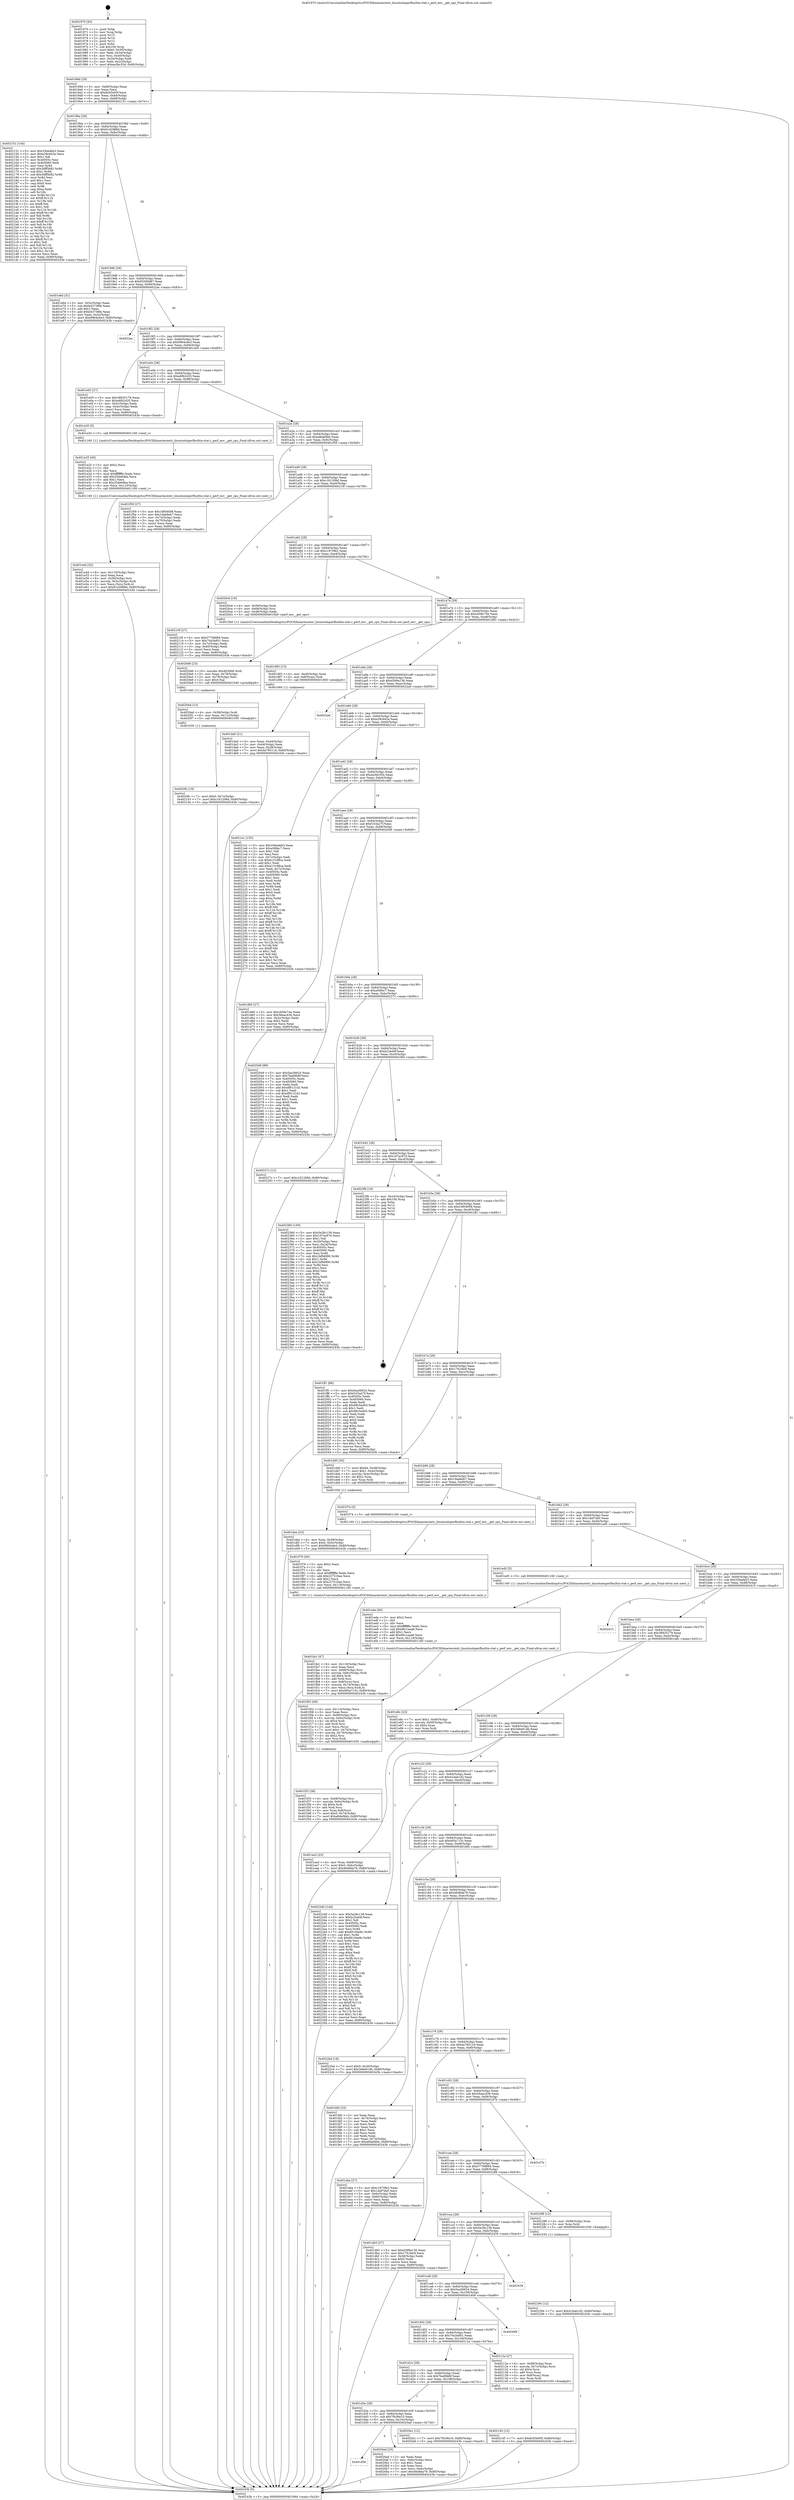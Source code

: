 digraph "0x401970" {
  label = "0x401970 (/mnt/c/Users/mathe/Desktop/tcc/POCII/binaries/extr_linuxtoolsperfbuiltin-stat.c_perf_env__get_cpu_Final-ollvm.out::main(0))"
  labelloc = "t"
  node[shape=record]

  Entry [label="",width=0.3,height=0.3,shape=circle,fillcolor=black,style=filled]
  "0x40199d" [label="{
     0x40199d [29]\l
     | [instrs]\l
     &nbsp;&nbsp;0x40199d \<+3\>: mov -0x80(%rbp),%eax\l
     &nbsp;&nbsp;0x4019a0 \<+2\>: mov %eax,%ecx\l
     &nbsp;&nbsp;0x4019a2 \<+6\>: sub $0x8c93e05f,%ecx\l
     &nbsp;&nbsp;0x4019a8 \<+6\>: mov %eax,-0x84(%rbp)\l
     &nbsp;&nbsp;0x4019ae \<+6\>: mov %ecx,-0x88(%rbp)\l
     &nbsp;&nbsp;0x4019b4 \<+6\>: je 0000000000402151 \<main+0x7e1\>\l
  }"]
  "0x402151" [label="{
     0x402151 [144]\l
     | [instrs]\l
     &nbsp;&nbsp;0x402151 \<+5\>: mov $0x33bedeb3,%eax\l
     &nbsp;&nbsp;0x402156 \<+5\>: mov $0xe29c943a,%ecx\l
     &nbsp;&nbsp;0x40215b \<+2\>: mov $0x1,%dl\l
     &nbsp;&nbsp;0x40215d \<+7\>: mov 0x40505c,%esi\l
     &nbsp;&nbsp;0x402164 \<+7\>: mov 0x405060,%edi\l
     &nbsp;&nbsp;0x40216b \<+3\>: mov %esi,%r8d\l
     &nbsp;&nbsp;0x40216e \<+7\>: add $0x3dff5b82,%r8d\l
     &nbsp;&nbsp;0x402175 \<+4\>: sub $0x1,%r8d\l
     &nbsp;&nbsp;0x402179 \<+7\>: sub $0x3dff5b82,%r8d\l
     &nbsp;&nbsp;0x402180 \<+4\>: imul %r8d,%esi\l
     &nbsp;&nbsp;0x402184 \<+3\>: and $0x1,%esi\l
     &nbsp;&nbsp;0x402187 \<+3\>: cmp $0x0,%esi\l
     &nbsp;&nbsp;0x40218a \<+4\>: sete %r9b\l
     &nbsp;&nbsp;0x40218e \<+3\>: cmp $0xa,%edi\l
     &nbsp;&nbsp;0x402191 \<+4\>: setl %r10b\l
     &nbsp;&nbsp;0x402195 \<+3\>: mov %r9b,%r11b\l
     &nbsp;&nbsp;0x402198 \<+4\>: xor $0xff,%r11b\l
     &nbsp;&nbsp;0x40219c \<+3\>: mov %r10b,%bl\l
     &nbsp;&nbsp;0x40219f \<+3\>: xor $0xff,%bl\l
     &nbsp;&nbsp;0x4021a2 \<+3\>: xor $0x1,%dl\l
     &nbsp;&nbsp;0x4021a5 \<+3\>: mov %r11b,%r14b\l
     &nbsp;&nbsp;0x4021a8 \<+4\>: and $0xff,%r14b\l
     &nbsp;&nbsp;0x4021ac \<+3\>: and %dl,%r9b\l
     &nbsp;&nbsp;0x4021af \<+3\>: mov %bl,%r15b\l
     &nbsp;&nbsp;0x4021b2 \<+4\>: and $0xff,%r15b\l
     &nbsp;&nbsp;0x4021b6 \<+3\>: and %dl,%r10b\l
     &nbsp;&nbsp;0x4021b9 \<+3\>: or %r9b,%r14b\l
     &nbsp;&nbsp;0x4021bc \<+3\>: or %r10b,%r15b\l
     &nbsp;&nbsp;0x4021bf \<+3\>: xor %r15b,%r14b\l
     &nbsp;&nbsp;0x4021c2 \<+3\>: or %bl,%r11b\l
     &nbsp;&nbsp;0x4021c5 \<+4\>: xor $0xff,%r11b\l
     &nbsp;&nbsp;0x4021c9 \<+3\>: or $0x1,%dl\l
     &nbsp;&nbsp;0x4021cc \<+3\>: and %dl,%r11b\l
     &nbsp;&nbsp;0x4021cf \<+3\>: or %r11b,%r14b\l
     &nbsp;&nbsp;0x4021d2 \<+4\>: test $0x1,%r14b\l
     &nbsp;&nbsp;0x4021d6 \<+3\>: cmovne %ecx,%eax\l
     &nbsp;&nbsp;0x4021d9 \<+3\>: mov %eax,-0x80(%rbp)\l
     &nbsp;&nbsp;0x4021dc \<+5\>: jmp 000000000040243b \<main+0xacb\>\l
  }"]
  "0x4019ba" [label="{
     0x4019ba [28]\l
     | [instrs]\l
     &nbsp;&nbsp;0x4019ba \<+5\>: jmp 00000000004019bf \<main+0x4f\>\l
     &nbsp;&nbsp;0x4019bf \<+6\>: mov -0x84(%rbp),%eax\l
     &nbsp;&nbsp;0x4019c5 \<+5\>: sub $0x91d2988d,%eax\l
     &nbsp;&nbsp;0x4019ca \<+6\>: mov %eax,-0x8c(%rbp)\l
     &nbsp;&nbsp;0x4019d0 \<+6\>: je 0000000000401e6d \<main+0x4fd\>\l
  }"]
  Exit [label="",width=0.3,height=0.3,shape=circle,fillcolor=black,style=filled,peripheries=2]
  "0x401e6d" [label="{
     0x401e6d [31]\l
     | [instrs]\l
     &nbsp;&nbsp;0x401e6d \<+3\>: mov -0x5c(%rbp),%eax\l
     &nbsp;&nbsp;0x401e70 \<+5\>: sub $0xb43738fe,%eax\l
     &nbsp;&nbsp;0x401e75 \<+3\>: add $0x1,%eax\l
     &nbsp;&nbsp;0x401e78 \<+5\>: add $0xb43738fe,%eax\l
     &nbsp;&nbsp;0x401e7d \<+3\>: mov %eax,-0x5c(%rbp)\l
     &nbsp;&nbsp;0x401e80 \<+7\>: movl $0x9964c6e3,-0x80(%rbp)\l
     &nbsp;&nbsp;0x401e87 \<+5\>: jmp 000000000040243b \<main+0xacb\>\l
  }"]
  "0x4019d6" [label="{
     0x4019d6 [28]\l
     | [instrs]\l
     &nbsp;&nbsp;0x4019d6 \<+5\>: jmp 00000000004019db \<main+0x6b\>\l
     &nbsp;&nbsp;0x4019db \<+6\>: mov -0x84(%rbp),%eax\l
     &nbsp;&nbsp;0x4019e1 \<+5\>: sub $0x93290d87,%eax\l
     &nbsp;&nbsp;0x4019e6 \<+6\>: mov %eax,-0x90(%rbp)\l
     &nbsp;&nbsp;0x4019ec \<+6\>: je 00000000004022ac \<main+0x93c\>\l
  }"]
  "0x402294" [label="{
     0x402294 [12]\l
     | [instrs]\l
     &nbsp;&nbsp;0x402294 \<+7\>: movl $0x41bab1d2,-0x80(%rbp)\l
     &nbsp;&nbsp;0x40229b \<+5\>: jmp 000000000040243b \<main+0xacb\>\l
  }"]
  "0x4022ac" [label="{
     0x4022ac\l
  }", style=dashed]
  "0x4019f2" [label="{
     0x4019f2 [28]\l
     | [instrs]\l
     &nbsp;&nbsp;0x4019f2 \<+5\>: jmp 00000000004019f7 \<main+0x87\>\l
     &nbsp;&nbsp;0x4019f7 \<+6\>: mov -0x84(%rbp),%eax\l
     &nbsp;&nbsp;0x4019fd \<+5\>: sub $0x9964c6e3,%eax\l
     &nbsp;&nbsp;0x401a02 \<+6\>: mov %eax,-0x94(%rbp)\l
     &nbsp;&nbsp;0x401a08 \<+6\>: je 0000000000401e05 \<main+0x495\>\l
  }"]
  "0x402145" [label="{
     0x402145 [12]\l
     | [instrs]\l
     &nbsp;&nbsp;0x402145 \<+7\>: movl $0x8c93e05f,-0x80(%rbp)\l
     &nbsp;&nbsp;0x40214c \<+5\>: jmp 000000000040243b \<main+0xacb\>\l
  }"]
  "0x401e05" [label="{
     0x401e05 [27]\l
     | [instrs]\l
     &nbsp;&nbsp;0x401e05 \<+5\>: mov $0x38925179,%eax\l
     &nbsp;&nbsp;0x401e0a \<+5\>: mov $0xa6fb2435,%ecx\l
     &nbsp;&nbsp;0x401e0f \<+3\>: mov -0x5c(%rbp),%edx\l
     &nbsp;&nbsp;0x401e12 \<+3\>: cmp -0x4c(%rbp),%edx\l
     &nbsp;&nbsp;0x401e15 \<+3\>: cmovl %ecx,%eax\l
     &nbsp;&nbsp;0x401e18 \<+3\>: mov %eax,-0x80(%rbp)\l
     &nbsp;&nbsp;0x401e1b \<+5\>: jmp 000000000040243b \<main+0xacb\>\l
  }"]
  "0x401a0e" [label="{
     0x401a0e [28]\l
     | [instrs]\l
     &nbsp;&nbsp;0x401a0e \<+5\>: jmp 0000000000401a13 \<main+0xa3\>\l
     &nbsp;&nbsp;0x401a13 \<+6\>: mov -0x84(%rbp),%eax\l
     &nbsp;&nbsp;0x401a19 \<+5\>: sub $0xa6fb2435,%eax\l
     &nbsp;&nbsp;0x401a1e \<+6\>: mov %eax,-0x98(%rbp)\l
     &nbsp;&nbsp;0x401a24 \<+6\>: je 0000000000401e20 \<main+0x4b0\>\l
  }"]
  "0x4020fc" [label="{
     0x4020fc [19]\l
     | [instrs]\l
     &nbsp;&nbsp;0x4020fc \<+7\>: movl $0x0,-0x7c(%rbp)\l
     &nbsp;&nbsp;0x402103 \<+7\>: movl $0xc161208d,-0x80(%rbp)\l
     &nbsp;&nbsp;0x40210a \<+5\>: jmp 000000000040243b \<main+0xacb\>\l
  }"]
  "0x401e20" [label="{
     0x401e20 [5]\l
     | [instrs]\l
     &nbsp;&nbsp;0x401e20 \<+5\>: call 0000000000401160 \<next_i\>\l
     | [calls]\l
     &nbsp;&nbsp;0x401160 \{1\} (/mnt/c/Users/mathe/Desktop/tcc/POCII/binaries/extr_linuxtoolsperfbuiltin-stat.c_perf_env__get_cpu_Final-ollvm.out::next_i)\l
  }"]
  "0x401a2a" [label="{
     0x401a2a [28]\l
     | [instrs]\l
     &nbsp;&nbsp;0x401a2a \<+5\>: jmp 0000000000401a2f \<main+0xbf\>\l
     &nbsp;&nbsp;0x401a2f \<+6\>: mov -0x84(%rbp),%eax\l
     &nbsp;&nbsp;0x401a35 \<+5\>: sub $0xa9daf4bb,%eax\l
     &nbsp;&nbsp;0x401a3a \<+6\>: mov %eax,-0x9c(%rbp)\l
     &nbsp;&nbsp;0x401a40 \<+6\>: je 0000000000401f59 \<main+0x5e9\>\l
  }"]
  "0x4020ed" [label="{
     0x4020ed [15]\l
     | [instrs]\l
     &nbsp;&nbsp;0x4020ed \<+4\>: mov -0x58(%rbp),%rdi\l
     &nbsp;&nbsp;0x4020f1 \<+6\>: mov %eax,-0x11c(%rbp)\l
     &nbsp;&nbsp;0x4020f7 \<+5\>: call 0000000000401030 \<free@plt\>\l
     | [calls]\l
     &nbsp;&nbsp;0x401030 \{1\} (unknown)\l
  }"]
  "0x401f59" [label="{
     0x401f59 [27]\l
     | [instrs]\l
     &nbsp;&nbsp;0x401f59 \<+5\>: mov $0x16f04008,%eax\l
     &nbsp;&nbsp;0x401f5e \<+5\>: mov $0x19ab6eb7,%ecx\l
     &nbsp;&nbsp;0x401f63 \<+3\>: mov -0x74(%rbp),%edx\l
     &nbsp;&nbsp;0x401f66 \<+3\>: cmp -0x70(%rbp),%edx\l
     &nbsp;&nbsp;0x401f69 \<+3\>: cmovl %ecx,%eax\l
     &nbsp;&nbsp;0x401f6c \<+3\>: mov %eax,-0x80(%rbp)\l
     &nbsp;&nbsp;0x401f6f \<+5\>: jmp 000000000040243b \<main+0xacb\>\l
  }"]
  "0x401a46" [label="{
     0x401a46 [28]\l
     | [instrs]\l
     &nbsp;&nbsp;0x401a46 \<+5\>: jmp 0000000000401a4b \<main+0xdb\>\l
     &nbsp;&nbsp;0x401a4b \<+6\>: mov -0x84(%rbp),%eax\l
     &nbsp;&nbsp;0x401a51 \<+5\>: sub $0xc161208d,%eax\l
     &nbsp;&nbsp;0x401a56 \<+6\>: mov %eax,-0xa0(%rbp)\l
     &nbsp;&nbsp;0x401a5c \<+6\>: je 000000000040210f \<main+0x79f\>\l
  }"]
  "0x4020d6" [label="{
     0x4020d6 [23]\l
     | [instrs]\l
     &nbsp;&nbsp;0x4020d6 \<+10\>: movabs $0x4030b6,%rdi\l
     &nbsp;&nbsp;0x4020e0 \<+3\>: mov %eax,-0x78(%rbp)\l
     &nbsp;&nbsp;0x4020e3 \<+3\>: mov -0x78(%rbp),%esi\l
     &nbsp;&nbsp;0x4020e6 \<+2\>: mov $0x0,%al\l
     &nbsp;&nbsp;0x4020e8 \<+5\>: call 0000000000401040 \<printf@plt\>\l
     | [calls]\l
     &nbsp;&nbsp;0x401040 \{1\} (unknown)\l
  }"]
  "0x40210f" [label="{
     0x40210f [27]\l
     | [instrs]\l
     &nbsp;&nbsp;0x40210f \<+5\>: mov $0x57708894,%eax\l
     &nbsp;&nbsp;0x402114 \<+5\>: mov $0x70a3a951,%ecx\l
     &nbsp;&nbsp;0x402119 \<+3\>: mov -0x7c(%rbp),%edx\l
     &nbsp;&nbsp;0x40211c \<+3\>: cmp -0x60(%rbp),%edx\l
     &nbsp;&nbsp;0x40211f \<+3\>: cmovl %ecx,%eax\l
     &nbsp;&nbsp;0x402122 \<+3\>: mov %eax,-0x80(%rbp)\l
     &nbsp;&nbsp;0x402125 \<+5\>: jmp 000000000040243b \<main+0xacb\>\l
  }"]
  "0x401a62" [label="{
     0x401a62 [28]\l
     | [instrs]\l
     &nbsp;&nbsp;0x401a62 \<+5\>: jmp 0000000000401a67 \<main+0xf7\>\l
     &nbsp;&nbsp;0x401a67 \<+6\>: mov -0x84(%rbp),%eax\l
     &nbsp;&nbsp;0x401a6d \<+5\>: sub $0xc1870fe2,%eax\l
     &nbsp;&nbsp;0x401a72 \<+6\>: mov %eax,-0xa4(%rbp)\l
     &nbsp;&nbsp;0x401a78 \<+6\>: je 00000000004020c6 \<main+0x756\>\l
  }"]
  "0x401d56" [label="{
     0x401d56\l
  }", style=dashed]
  "0x4020c6" [label="{
     0x4020c6 [16]\l
     | [instrs]\l
     &nbsp;&nbsp;0x4020c6 \<+4\>: mov -0x58(%rbp),%rdi\l
     &nbsp;&nbsp;0x4020ca \<+4\>: mov -0x68(%rbp),%rsi\l
     &nbsp;&nbsp;0x4020ce \<+3\>: mov -0x48(%rbp),%edx\l
     &nbsp;&nbsp;0x4020d1 \<+5\>: call 00000000004015b0 \<perf_env__get_cpu\>\l
     | [calls]\l
     &nbsp;&nbsp;0x4015b0 \{1\} (/mnt/c/Users/mathe/Desktop/tcc/POCII/binaries/extr_linuxtoolsperfbuiltin-stat.c_perf_env__get_cpu_Final-ollvm.out::perf_env__get_cpu)\l
  }"]
  "0x401a7e" [label="{
     0x401a7e [28]\l
     | [instrs]\l
     &nbsp;&nbsp;0x401a7e \<+5\>: jmp 0000000000401a83 \<main+0x113\>\l
     &nbsp;&nbsp;0x401a83 \<+6\>: mov -0x84(%rbp),%eax\l
     &nbsp;&nbsp;0x401a89 \<+5\>: sub $0xcb58c74e,%eax\l
     &nbsp;&nbsp;0x401a8e \<+6\>: mov %eax,-0xa8(%rbp)\l
     &nbsp;&nbsp;0x401a94 \<+6\>: je 0000000000401d93 \<main+0x423\>\l
  }"]
  "0x4020ad" [label="{
     0x4020ad [25]\l
     | [instrs]\l
     &nbsp;&nbsp;0x4020ad \<+2\>: xor %eax,%eax\l
     &nbsp;&nbsp;0x4020af \<+3\>: mov -0x6c(%rbp),%ecx\l
     &nbsp;&nbsp;0x4020b2 \<+3\>: sub $0x1,%eax\l
     &nbsp;&nbsp;0x4020b5 \<+2\>: sub %eax,%ecx\l
     &nbsp;&nbsp;0x4020b7 \<+3\>: mov %ecx,-0x6c(%rbp)\l
     &nbsp;&nbsp;0x4020ba \<+7\>: movl $0x46d8da79,-0x80(%rbp)\l
     &nbsp;&nbsp;0x4020c1 \<+5\>: jmp 000000000040243b \<main+0xacb\>\l
  }"]
  "0x401d93" [label="{
     0x401d93 [13]\l
     | [instrs]\l
     &nbsp;&nbsp;0x401d93 \<+4\>: mov -0x40(%rbp),%rax\l
     &nbsp;&nbsp;0x401d97 \<+4\>: mov 0x8(%rax),%rdi\l
     &nbsp;&nbsp;0x401d9b \<+5\>: call 0000000000401060 \<atoi@plt\>\l
     | [calls]\l
     &nbsp;&nbsp;0x401060 \{1\} (unknown)\l
  }"]
  "0x401a9a" [label="{
     0x401a9a [28]\l
     | [instrs]\l
     &nbsp;&nbsp;0x401a9a \<+5\>: jmp 0000000000401a9f \<main+0x12f\>\l
     &nbsp;&nbsp;0x401a9f \<+6\>: mov -0x84(%rbp),%eax\l
     &nbsp;&nbsp;0x401aa5 \<+5\>: sub $0xd399a136,%eax\l
     &nbsp;&nbsp;0x401aaa \<+6\>: mov %eax,-0xac(%rbp)\l
     &nbsp;&nbsp;0x401ab0 \<+6\>: je 00000000004022a0 \<main+0x930\>\l
  }"]
  "0x401d3a" [label="{
     0x401d3a [28]\l
     | [instrs]\l
     &nbsp;&nbsp;0x401d3a \<+5\>: jmp 0000000000401d3f \<main+0x3cf\>\l
     &nbsp;&nbsp;0x401d3f \<+6\>: mov -0x84(%rbp),%eax\l
     &nbsp;&nbsp;0x401d45 \<+5\>: sub $0x7f436e10,%eax\l
     &nbsp;&nbsp;0x401d4a \<+6\>: mov %eax,-0x10c(%rbp)\l
     &nbsp;&nbsp;0x401d50 \<+6\>: je 00000000004020ad \<main+0x73d\>\l
  }"]
  "0x4022a0" [label="{
     0x4022a0\l
  }", style=dashed]
  "0x401ab6" [label="{
     0x401ab6 [28]\l
     | [instrs]\l
     &nbsp;&nbsp;0x401ab6 \<+5\>: jmp 0000000000401abb \<main+0x14b\>\l
     &nbsp;&nbsp;0x401abb \<+6\>: mov -0x84(%rbp),%eax\l
     &nbsp;&nbsp;0x401ac1 \<+5\>: sub $0xe29c943a,%eax\l
     &nbsp;&nbsp;0x401ac6 \<+6\>: mov %eax,-0xb0(%rbp)\l
     &nbsp;&nbsp;0x401acc \<+6\>: je 00000000004021e1 \<main+0x871\>\l
  }"]
  "0x4020a1" [label="{
     0x4020a1 [12]\l
     | [instrs]\l
     &nbsp;&nbsp;0x4020a1 \<+7\>: movl $0x7f436e10,-0x80(%rbp)\l
     &nbsp;&nbsp;0x4020a8 \<+5\>: jmp 000000000040243b \<main+0xacb\>\l
  }"]
  "0x4021e1" [label="{
     0x4021e1 [155]\l
     | [instrs]\l
     &nbsp;&nbsp;0x4021e1 \<+5\>: mov $0x33bedeb3,%eax\l
     &nbsp;&nbsp;0x4021e6 \<+5\>: mov $0xa56fec7,%ecx\l
     &nbsp;&nbsp;0x4021eb \<+2\>: mov $0x1,%dl\l
     &nbsp;&nbsp;0x4021ed \<+2\>: xor %esi,%esi\l
     &nbsp;&nbsp;0x4021ef \<+3\>: mov -0x7c(%rbp),%edi\l
     &nbsp;&nbsp;0x4021f2 \<+6\>: sub $0xb13188ca,%edi\l
     &nbsp;&nbsp;0x4021f8 \<+3\>: add $0x1,%edi\l
     &nbsp;&nbsp;0x4021fb \<+6\>: add $0xb13188ca,%edi\l
     &nbsp;&nbsp;0x402201 \<+3\>: mov %edi,-0x7c(%rbp)\l
     &nbsp;&nbsp;0x402204 \<+7\>: mov 0x40505c,%edi\l
     &nbsp;&nbsp;0x40220b \<+8\>: mov 0x405060,%r8d\l
     &nbsp;&nbsp;0x402213 \<+3\>: sub $0x1,%esi\l
     &nbsp;&nbsp;0x402216 \<+3\>: mov %edi,%r9d\l
     &nbsp;&nbsp;0x402219 \<+3\>: add %esi,%r9d\l
     &nbsp;&nbsp;0x40221c \<+4\>: imul %r9d,%edi\l
     &nbsp;&nbsp;0x402220 \<+3\>: and $0x1,%edi\l
     &nbsp;&nbsp;0x402223 \<+3\>: cmp $0x0,%edi\l
     &nbsp;&nbsp;0x402226 \<+4\>: sete %r10b\l
     &nbsp;&nbsp;0x40222a \<+4\>: cmp $0xa,%r8d\l
     &nbsp;&nbsp;0x40222e \<+4\>: setl %r11b\l
     &nbsp;&nbsp;0x402232 \<+3\>: mov %r10b,%bl\l
     &nbsp;&nbsp;0x402235 \<+3\>: xor $0xff,%bl\l
     &nbsp;&nbsp;0x402238 \<+3\>: mov %r11b,%r14b\l
     &nbsp;&nbsp;0x40223b \<+4\>: xor $0xff,%r14b\l
     &nbsp;&nbsp;0x40223f \<+3\>: xor $0x1,%dl\l
     &nbsp;&nbsp;0x402242 \<+3\>: mov %bl,%r15b\l
     &nbsp;&nbsp;0x402245 \<+4\>: and $0xff,%r15b\l
     &nbsp;&nbsp;0x402249 \<+3\>: and %dl,%r10b\l
     &nbsp;&nbsp;0x40224c \<+3\>: mov %r14b,%r12b\l
     &nbsp;&nbsp;0x40224f \<+4\>: and $0xff,%r12b\l
     &nbsp;&nbsp;0x402253 \<+3\>: and %dl,%r11b\l
     &nbsp;&nbsp;0x402256 \<+3\>: or %r10b,%r15b\l
     &nbsp;&nbsp;0x402259 \<+3\>: or %r11b,%r12b\l
     &nbsp;&nbsp;0x40225c \<+3\>: xor %r12b,%r15b\l
     &nbsp;&nbsp;0x40225f \<+3\>: or %r14b,%bl\l
     &nbsp;&nbsp;0x402262 \<+3\>: xor $0xff,%bl\l
     &nbsp;&nbsp;0x402265 \<+3\>: or $0x1,%dl\l
     &nbsp;&nbsp;0x402268 \<+2\>: and %dl,%bl\l
     &nbsp;&nbsp;0x40226a \<+3\>: or %bl,%r15b\l
     &nbsp;&nbsp;0x40226d \<+4\>: test $0x1,%r15b\l
     &nbsp;&nbsp;0x402271 \<+3\>: cmovne %ecx,%eax\l
     &nbsp;&nbsp;0x402274 \<+3\>: mov %eax,-0x80(%rbp)\l
     &nbsp;&nbsp;0x402277 \<+5\>: jmp 000000000040243b \<main+0xacb\>\l
  }"]
  "0x401ad2" [label="{
     0x401ad2 [28]\l
     | [instrs]\l
     &nbsp;&nbsp;0x401ad2 \<+5\>: jmp 0000000000401ad7 \<main+0x167\>\l
     &nbsp;&nbsp;0x401ad7 \<+6\>: mov -0x84(%rbp),%eax\l
     &nbsp;&nbsp;0x401add \<+5\>: sub $0xea3bc354,%eax\l
     &nbsp;&nbsp;0x401ae2 \<+6\>: mov %eax,-0xb4(%rbp)\l
     &nbsp;&nbsp;0x401ae8 \<+6\>: je 0000000000401d60 \<main+0x3f0\>\l
  }"]
  "0x401d1e" [label="{
     0x401d1e [28]\l
     | [instrs]\l
     &nbsp;&nbsp;0x401d1e \<+5\>: jmp 0000000000401d23 \<main+0x3b3\>\l
     &nbsp;&nbsp;0x401d23 \<+6\>: mov -0x84(%rbp),%eax\l
     &nbsp;&nbsp;0x401d29 \<+5\>: sub $0x7ba08b8f,%eax\l
     &nbsp;&nbsp;0x401d2e \<+6\>: mov %eax,-0x108(%rbp)\l
     &nbsp;&nbsp;0x401d34 \<+6\>: je 00000000004020a1 \<main+0x731\>\l
  }"]
  "0x401d60" [label="{
     0x401d60 [27]\l
     | [instrs]\l
     &nbsp;&nbsp;0x401d60 \<+5\>: mov $0xcb58c74e,%eax\l
     &nbsp;&nbsp;0x401d65 \<+5\>: mov $0x56eac436,%ecx\l
     &nbsp;&nbsp;0x401d6a \<+3\>: mov -0x2c(%rbp),%edx\l
     &nbsp;&nbsp;0x401d6d \<+3\>: cmp $0x2,%edx\l
     &nbsp;&nbsp;0x401d70 \<+3\>: cmovne %ecx,%eax\l
     &nbsp;&nbsp;0x401d73 \<+3\>: mov %eax,-0x80(%rbp)\l
     &nbsp;&nbsp;0x401d76 \<+5\>: jmp 000000000040243b \<main+0xacb\>\l
  }"]
  "0x401aee" [label="{
     0x401aee [28]\l
     | [instrs]\l
     &nbsp;&nbsp;0x401aee \<+5\>: jmp 0000000000401af3 \<main+0x183\>\l
     &nbsp;&nbsp;0x401af3 \<+6\>: mov -0x84(%rbp),%eax\l
     &nbsp;&nbsp;0x401af9 \<+5\>: sub $0xf103a27f,%eax\l
     &nbsp;&nbsp;0x401afe \<+6\>: mov %eax,-0xb8(%rbp)\l
     &nbsp;&nbsp;0x401b04 \<+6\>: je 0000000000402049 \<main+0x6d9\>\l
  }"]
  "0x40243b" [label="{
     0x40243b [5]\l
     | [instrs]\l
     &nbsp;&nbsp;0x40243b \<+5\>: jmp 000000000040199d \<main+0x2d\>\l
  }"]
  "0x401970" [label="{
     0x401970 [45]\l
     | [instrs]\l
     &nbsp;&nbsp;0x401970 \<+1\>: push %rbp\l
     &nbsp;&nbsp;0x401971 \<+3\>: mov %rsp,%rbp\l
     &nbsp;&nbsp;0x401974 \<+2\>: push %r15\l
     &nbsp;&nbsp;0x401976 \<+2\>: push %r14\l
     &nbsp;&nbsp;0x401978 \<+2\>: push %r12\l
     &nbsp;&nbsp;0x40197a \<+1\>: push %rbx\l
     &nbsp;&nbsp;0x40197b \<+7\>: sub $0x100,%rsp\l
     &nbsp;&nbsp;0x401982 \<+7\>: movl $0x0,-0x30(%rbp)\l
     &nbsp;&nbsp;0x401989 \<+3\>: mov %edi,-0x34(%rbp)\l
     &nbsp;&nbsp;0x40198c \<+4\>: mov %rsi,-0x40(%rbp)\l
     &nbsp;&nbsp;0x401990 \<+3\>: mov -0x34(%rbp),%edi\l
     &nbsp;&nbsp;0x401993 \<+3\>: mov %edi,-0x2c(%rbp)\l
     &nbsp;&nbsp;0x401996 \<+7\>: movl $0xea3bc354,-0x80(%rbp)\l
  }"]
  "0x401da0" [label="{
     0x401da0 [21]\l
     | [instrs]\l
     &nbsp;&nbsp;0x401da0 \<+3\>: mov %eax,-0x44(%rbp)\l
     &nbsp;&nbsp;0x401da3 \<+3\>: mov -0x44(%rbp),%eax\l
     &nbsp;&nbsp;0x401da6 \<+3\>: mov %eax,-0x28(%rbp)\l
     &nbsp;&nbsp;0x401da9 \<+7\>: movl $0x4a785116,-0x80(%rbp)\l
     &nbsp;&nbsp;0x401db0 \<+5\>: jmp 000000000040243b \<main+0xacb\>\l
  }"]
  "0x40212a" [label="{
     0x40212a [27]\l
     | [instrs]\l
     &nbsp;&nbsp;0x40212a \<+4\>: mov -0x68(%rbp),%rax\l
     &nbsp;&nbsp;0x40212e \<+4\>: movslq -0x7c(%rbp),%rcx\l
     &nbsp;&nbsp;0x402132 \<+4\>: shl $0x4,%rcx\l
     &nbsp;&nbsp;0x402136 \<+3\>: add %rcx,%rax\l
     &nbsp;&nbsp;0x402139 \<+4\>: mov 0x8(%rax),%rax\l
     &nbsp;&nbsp;0x40213d \<+3\>: mov %rax,%rdi\l
     &nbsp;&nbsp;0x402140 \<+5\>: call 0000000000401030 \<free@plt\>\l
     | [calls]\l
     &nbsp;&nbsp;0x401030 \{1\} (unknown)\l
  }"]
  "0x402049" [label="{
     0x402049 [88]\l
     | [instrs]\l
     &nbsp;&nbsp;0x402049 \<+5\>: mov $0x5ea36624,%eax\l
     &nbsp;&nbsp;0x40204e \<+5\>: mov $0x7ba08b8f,%ecx\l
     &nbsp;&nbsp;0x402053 \<+7\>: mov 0x40505c,%edx\l
     &nbsp;&nbsp;0x40205a \<+7\>: mov 0x405060,%esi\l
     &nbsp;&nbsp;0x402061 \<+2\>: mov %edx,%edi\l
     &nbsp;&nbsp;0x402063 \<+6\>: add $0xdf9131d3,%edi\l
     &nbsp;&nbsp;0x402069 \<+3\>: sub $0x1,%edi\l
     &nbsp;&nbsp;0x40206c \<+6\>: sub $0xdf9131d3,%edi\l
     &nbsp;&nbsp;0x402072 \<+3\>: imul %edi,%edx\l
     &nbsp;&nbsp;0x402075 \<+3\>: and $0x1,%edx\l
     &nbsp;&nbsp;0x402078 \<+3\>: cmp $0x0,%edx\l
     &nbsp;&nbsp;0x40207b \<+4\>: sete %r8b\l
     &nbsp;&nbsp;0x40207f \<+3\>: cmp $0xa,%esi\l
     &nbsp;&nbsp;0x402082 \<+4\>: setl %r9b\l
     &nbsp;&nbsp;0x402086 \<+3\>: mov %r8b,%r10b\l
     &nbsp;&nbsp;0x402089 \<+3\>: and %r9b,%r10b\l
     &nbsp;&nbsp;0x40208c \<+3\>: xor %r9b,%r8b\l
     &nbsp;&nbsp;0x40208f \<+3\>: or %r8b,%r10b\l
     &nbsp;&nbsp;0x402092 \<+4\>: test $0x1,%r10b\l
     &nbsp;&nbsp;0x402096 \<+3\>: cmovne %ecx,%eax\l
     &nbsp;&nbsp;0x402099 \<+3\>: mov %eax,-0x80(%rbp)\l
     &nbsp;&nbsp;0x40209c \<+5\>: jmp 000000000040243b \<main+0xacb\>\l
  }"]
  "0x401b0a" [label="{
     0x401b0a [28]\l
     | [instrs]\l
     &nbsp;&nbsp;0x401b0a \<+5\>: jmp 0000000000401b0f \<main+0x19f\>\l
     &nbsp;&nbsp;0x401b0f \<+6\>: mov -0x84(%rbp),%eax\l
     &nbsp;&nbsp;0x401b15 \<+5\>: sub $0xa56fec7,%eax\l
     &nbsp;&nbsp;0x401b1a \<+6\>: mov %eax,-0xbc(%rbp)\l
     &nbsp;&nbsp;0x401b20 \<+6\>: je 000000000040227c \<main+0x90c\>\l
  }"]
  "0x401d02" [label="{
     0x401d02 [28]\l
     | [instrs]\l
     &nbsp;&nbsp;0x401d02 \<+5\>: jmp 0000000000401d07 \<main+0x397\>\l
     &nbsp;&nbsp;0x401d07 \<+6\>: mov -0x84(%rbp),%eax\l
     &nbsp;&nbsp;0x401d0d \<+5\>: sub $0x70a3a951,%eax\l
     &nbsp;&nbsp;0x401d12 \<+6\>: mov %eax,-0x104(%rbp)\l
     &nbsp;&nbsp;0x401d18 \<+6\>: je 000000000040212a \<main+0x7ba\>\l
  }"]
  "0x40227c" [label="{
     0x40227c [12]\l
     | [instrs]\l
     &nbsp;&nbsp;0x40227c \<+7\>: movl $0xc161208d,-0x80(%rbp)\l
     &nbsp;&nbsp;0x402283 \<+5\>: jmp 000000000040243b \<main+0xacb\>\l
  }"]
  "0x401b26" [label="{
     0x401b26 [28]\l
     | [instrs]\l
     &nbsp;&nbsp;0x401b26 \<+5\>: jmp 0000000000401b2b \<main+0x1bb\>\l
     &nbsp;&nbsp;0x401b2b \<+6\>: mov -0x84(%rbp),%eax\l
     &nbsp;&nbsp;0x401b31 \<+5\>: sub $0xb22ed4f,%eax\l
     &nbsp;&nbsp;0x401b36 \<+6\>: mov %eax,-0xc0(%rbp)\l
     &nbsp;&nbsp;0x401b3c \<+6\>: je 0000000000402360 \<main+0x9f0\>\l
  }"]
  "0x402409" [label="{
     0x402409\l
  }", style=dashed]
  "0x402360" [label="{
     0x402360 [150]\l
     | [instrs]\l
     &nbsp;&nbsp;0x402360 \<+5\>: mov $0x5e28c139,%eax\l
     &nbsp;&nbsp;0x402365 \<+5\>: mov $0x167ac97d,%ecx\l
     &nbsp;&nbsp;0x40236a \<+2\>: mov $0x1,%dl\l
     &nbsp;&nbsp;0x40236c \<+3\>: mov -0x30(%rbp),%esi\l
     &nbsp;&nbsp;0x40236f \<+3\>: mov %esi,-0x24(%rbp)\l
     &nbsp;&nbsp;0x402372 \<+7\>: mov 0x40505c,%esi\l
     &nbsp;&nbsp;0x402379 \<+7\>: mov 0x405060,%edi\l
     &nbsp;&nbsp;0x402380 \<+3\>: mov %esi,%r8d\l
     &nbsp;&nbsp;0x402383 \<+7\>: sub $0x1bf9d990,%r8d\l
     &nbsp;&nbsp;0x40238a \<+4\>: sub $0x1,%r8d\l
     &nbsp;&nbsp;0x40238e \<+7\>: add $0x1bf9d990,%r8d\l
     &nbsp;&nbsp;0x402395 \<+4\>: imul %r8d,%esi\l
     &nbsp;&nbsp;0x402399 \<+3\>: and $0x1,%esi\l
     &nbsp;&nbsp;0x40239c \<+3\>: cmp $0x0,%esi\l
     &nbsp;&nbsp;0x40239f \<+4\>: sete %r9b\l
     &nbsp;&nbsp;0x4023a3 \<+3\>: cmp $0xa,%edi\l
     &nbsp;&nbsp;0x4023a6 \<+4\>: setl %r10b\l
     &nbsp;&nbsp;0x4023aa \<+3\>: mov %r9b,%r11b\l
     &nbsp;&nbsp;0x4023ad \<+4\>: xor $0xff,%r11b\l
     &nbsp;&nbsp;0x4023b1 \<+3\>: mov %r10b,%bl\l
     &nbsp;&nbsp;0x4023b4 \<+3\>: xor $0xff,%bl\l
     &nbsp;&nbsp;0x4023b7 \<+3\>: xor $0x1,%dl\l
     &nbsp;&nbsp;0x4023ba \<+3\>: mov %r11b,%r14b\l
     &nbsp;&nbsp;0x4023bd \<+4\>: and $0xff,%r14b\l
     &nbsp;&nbsp;0x4023c1 \<+3\>: and %dl,%r9b\l
     &nbsp;&nbsp;0x4023c4 \<+3\>: mov %bl,%r15b\l
     &nbsp;&nbsp;0x4023c7 \<+4\>: and $0xff,%r15b\l
     &nbsp;&nbsp;0x4023cb \<+3\>: and %dl,%r10b\l
     &nbsp;&nbsp;0x4023ce \<+3\>: or %r9b,%r14b\l
     &nbsp;&nbsp;0x4023d1 \<+3\>: or %r10b,%r15b\l
     &nbsp;&nbsp;0x4023d4 \<+3\>: xor %r15b,%r14b\l
     &nbsp;&nbsp;0x4023d7 \<+3\>: or %bl,%r11b\l
     &nbsp;&nbsp;0x4023da \<+4\>: xor $0xff,%r11b\l
     &nbsp;&nbsp;0x4023de \<+3\>: or $0x1,%dl\l
     &nbsp;&nbsp;0x4023e1 \<+3\>: and %dl,%r11b\l
     &nbsp;&nbsp;0x4023e4 \<+3\>: or %r11b,%r14b\l
     &nbsp;&nbsp;0x4023e7 \<+4\>: test $0x1,%r14b\l
     &nbsp;&nbsp;0x4023eb \<+3\>: cmovne %ecx,%eax\l
     &nbsp;&nbsp;0x4023ee \<+3\>: mov %eax,-0x80(%rbp)\l
     &nbsp;&nbsp;0x4023f1 \<+5\>: jmp 000000000040243b \<main+0xacb\>\l
  }"]
  "0x401b42" [label="{
     0x401b42 [28]\l
     | [instrs]\l
     &nbsp;&nbsp;0x401b42 \<+5\>: jmp 0000000000401b47 \<main+0x1d7\>\l
     &nbsp;&nbsp;0x401b47 \<+6\>: mov -0x84(%rbp),%eax\l
     &nbsp;&nbsp;0x401b4d \<+5\>: sub $0x167ac97d,%eax\l
     &nbsp;&nbsp;0x401b52 \<+6\>: mov %eax,-0xc4(%rbp)\l
     &nbsp;&nbsp;0x401b58 \<+6\>: je 00000000004023f6 \<main+0xa86\>\l
  }"]
  "0x401ce6" [label="{
     0x401ce6 [28]\l
     | [instrs]\l
     &nbsp;&nbsp;0x401ce6 \<+5\>: jmp 0000000000401ceb \<main+0x37b\>\l
     &nbsp;&nbsp;0x401ceb \<+6\>: mov -0x84(%rbp),%eax\l
     &nbsp;&nbsp;0x401cf1 \<+5\>: sub $0x5ea36624,%eax\l
     &nbsp;&nbsp;0x401cf6 \<+6\>: mov %eax,-0x100(%rbp)\l
     &nbsp;&nbsp;0x401cfc \<+6\>: je 0000000000402409 \<main+0xa99\>\l
  }"]
  "0x4023f6" [label="{
     0x4023f6 [19]\l
     | [instrs]\l
     &nbsp;&nbsp;0x4023f6 \<+3\>: mov -0x24(%rbp),%eax\l
     &nbsp;&nbsp;0x4023f9 \<+7\>: add $0x100,%rsp\l
     &nbsp;&nbsp;0x402400 \<+1\>: pop %rbx\l
     &nbsp;&nbsp;0x402401 \<+2\>: pop %r12\l
     &nbsp;&nbsp;0x402403 \<+2\>: pop %r14\l
     &nbsp;&nbsp;0x402405 \<+2\>: pop %r15\l
     &nbsp;&nbsp;0x402407 \<+1\>: pop %rbp\l
     &nbsp;&nbsp;0x402408 \<+1\>: ret\l
  }"]
  "0x401b5e" [label="{
     0x401b5e [28]\l
     | [instrs]\l
     &nbsp;&nbsp;0x401b5e \<+5\>: jmp 0000000000401b63 \<main+0x1f3\>\l
     &nbsp;&nbsp;0x401b63 \<+6\>: mov -0x84(%rbp),%eax\l
     &nbsp;&nbsp;0x401b69 \<+5\>: sub $0x16f04008,%eax\l
     &nbsp;&nbsp;0x401b6e \<+6\>: mov %eax,-0xc8(%rbp)\l
     &nbsp;&nbsp;0x401b74 \<+6\>: je 0000000000401ff1 \<main+0x681\>\l
  }"]
  "0x402434" [label="{
     0x402434\l
  }", style=dashed]
  "0x401ff1" [label="{
     0x401ff1 [88]\l
     | [instrs]\l
     &nbsp;&nbsp;0x401ff1 \<+5\>: mov $0x5ea36624,%eax\l
     &nbsp;&nbsp;0x401ff6 \<+5\>: mov $0xf103a27f,%ecx\l
     &nbsp;&nbsp;0x401ffb \<+7\>: mov 0x40505c,%edx\l
     &nbsp;&nbsp;0x402002 \<+7\>: mov 0x405060,%esi\l
     &nbsp;&nbsp;0x402009 \<+2\>: mov %edx,%edi\l
     &nbsp;&nbsp;0x40200b \<+6\>: add $0x98c5ed05,%edi\l
     &nbsp;&nbsp;0x402011 \<+3\>: sub $0x1,%edi\l
     &nbsp;&nbsp;0x402014 \<+6\>: sub $0x98c5ed05,%edi\l
     &nbsp;&nbsp;0x40201a \<+3\>: imul %edi,%edx\l
     &nbsp;&nbsp;0x40201d \<+3\>: and $0x1,%edx\l
     &nbsp;&nbsp;0x402020 \<+3\>: cmp $0x0,%edx\l
     &nbsp;&nbsp;0x402023 \<+4\>: sete %r8b\l
     &nbsp;&nbsp;0x402027 \<+3\>: cmp $0xa,%esi\l
     &nbsp;&nbsp;0x40202a \<+4\>: setl %r9b\l
     &nbsp;&nbsp;0x40202e \<+3\>: mov %r8b,%r10b\l
     &nbsp;&nbsp;0x402031 \<+3\>: and %r9b,%r10b\l
     &nbsp;&nbsp;0x402034 \<+3\>: xor %r9b,%r8b\l
     &nbsp;&nbsp;0x402037 \<+3\>: or %r8b,%r10b\l
     &nbsp;&nbsp;0x40203a \<+4\>: test $0x1,%r10b\l
     &nbsp;&nbsp;0x40203e \<+3\>: cmovne %ecx,%eax\l
     &nbsp;&nbsp;0x402041 \<+3\>: mov %eax,-0x80(%rbp)\l
     &nbsp;&nbsp;0x402044 \<+5\>: jmp 000000000040243b \<main+0xacb\>\l
  }"]
  "0x401b7a" [label="{
     0x401b7a [28]\l
     | [instrs]\l
     &nbsp;&nbsp;0x401b7a \<+5\>: jmp 0000000000401b7f \<main+0x20f\>\l
     &nbsp;&nbsp;0x401b7f \<+6\>: mov -0x84(%rbp),%eax\l
     &nbsp;&nbsp;0x401b85 \<+5\>: sub $0x17fc3dc9,%eax\l
     &nbsp;&nbsp;0x401b8a \<+6\>: mov %eax,-0xcc(%rbp)\l
     &nbsp;&nbsp;0x401b90 \<+6\>: je 0000000000401dd0 \<main+0x460\>\l
  }"]
  "0x401cca" [label="{
     0x401cca [28]\l
     | [instrs]\l
     &nbsp;&nbsp;0x401cca \<+5\>: jmp 0000000000401ccf \<main+0x35f\>\l
     &nbsp;&nbsp;0x401ccf \<+6\>: mov -0x84(%rbp),%eax\l
     &nbsp;&nbsp;0x401cd5 \<+5\>: sub $0x5e28c139,%eax\l
     &nbsp;&nbsp;0x401cda \<+6\>: mov %eax,-0xfc(%rbp)\l
     &nbsp;&nbsp;0x401ce0 \<+6\>: je 0000000000402434 \<main+0xac4\>\l
  }"]
  "0x401dd0" [label="{
     0x401dd0 [30]\l
     | [instrs]\l
     &nbsp;&nbsp;0x401dd0 \<+7\>: movl $0x64,-0x48(%rbp)\l
     &nbsp;&nbsp;0x401dd7 \<+7\>: movl $0x1,-0x4c(%rbp)\l
     &nbsp;&nbsp;0x401dde \<+4\>: movslq -0x4c(%rbp),%rax\l
     &nbsp;&nbsp;0x401de2 \<+4\>: shl $0x2,%rax\l
     &nbsp;&nbsp;0x401de6 \<+3\>: mov %rax,%rdi\l
     &nbsp;&nbsp;0x401de9 \<+5\>: call 0000000000401050 \<malloc@plt\>\l
     | [calls]\l
     &nbsp;&nbsp;0x401050 \{1\} (unknown)\l
  }"]
  "0x401b96" [label="{
     0x401b96 [28]\l
     | [instrs]\l
     &nbsp;&nbsp;0x401b96 \<+5\>: jmp 0000000000401b9b \<main+0x22b\>\l
     &nbsp;&nbsp;0x401b9b \<+6\>: mov -0x84(%rbp),%eax\l
     &nbsp;&nbsp;0x401ba1 \<+5\>: sub $0x19ab6eb7,%eax\l
     &nbsp;&nbsp;0x401ba6 \<+6\>: mov %eax,-0xd0(%rbp)\l
     &nbsp;&nbsp;0x401bac \<+6\>: je 0000000000401f74 \<main+0x604\>\l
  }"]
  "0x402288" [label="{
     0x402288 [12]\l
     | [instrs]\l
     &nbsp;&nbsp;0x402288 \<+4\>: mov -0x68(%rbp),%rax\l
     &nbsp;&nbsp;0x40228c \<+3\>: mov %rax,%rdi\l
     &nbsp;&nbsp;0x40228f \<+5\>: call 0000000000401030 \<free@plt\>\l
     | [calls]\l
     &nbsp;&nbsp;0x401030 \{1\} (unknown)\l
  }"]
  "0x401f74" [label="{
     0x401f74 [5]\l
     | [instrs]\l
     &nbsp;&nbsp;0x401f74 \<+5\>: call 0000000000401160 \<next_i\>\l
     | [calls]\l
     &nbsp;&nbsp;0x401160 \{1\} (/mnt/c/Users/mathe/Desktop/tcc/POCII/binaries/extr_linuxtoolsperfbuiltin-stat.c_perf_env__get_cpu_Final-ollvm.out::next_i)\l
  }"]
  "0x401bb2" [label="{
     0x401bb2 [28]\l
     | [instrs]\l
     &nbsp;&nbsp;0x401bb2 \<+5\>: jmp 0000000000401bb7 \<main+0x247\>\l
     &nbsp;&nbsp;0x401bb7 \<+6\>: mov -0x84(%rbp),%eax\l
     &nbsp;&nbsp;0x401bbd \<+5\>: sub $0x1daf7eb0,%eax\l
     &nbsp;&nbsp;0x401bc2 \<+6\>: mov %eax,-0xd4(%rbp)\l
     &nbsp;&nbsp;0x401bc8 \<+6\>: je 0000000000401ed5 \<main+0x565\>\l
  }"]
  "0x401cae" [label="{
     0x401cae [28]\l
     | [instrs]\l
     &nbsp;&nbsp;0x401cae \<+5\>: jmp 0000000000401cb3 \<main+0x343\>\l
     &nbsp;&nbsp;0x401cb3 \<+6\>: mov -0x84(%rbp),%eax\l
     &nbsp;&nbsp;0x401cb9 \<+5\>: sub $0x57708894,%eax\l
     &nbsp;&nbsp;0x401cbe \<+6\>: mov %eax,-0xf8(%rbp)\l
     &nbsp;&nbsp;0x401cc4 \<+6\>: je 0000000000402288 \<main+0x918\>\l
  }"]
  "0x401ed5" [label="{
     0x401ed5 [5]\l
     | [instrs]\l
     &nbsp;&nbsp;0x401ed5 \<+5\>: call 0000000000401160 \<next_i\>\l
     | [calls]\l
     &nbsp;&nbsp;0x401160 \{1\} (/mnt/c/Users/mathe/Desktop/tcc/POCII/binaries/extr_linuxtoolsperfbuiltin-stat.c_perf_env__get_cpu_Final-ollvm.out::next_i)\l
  }"]
  "0x401bce" [label="{
     0x401bce [28]\l
     | [instrs]\l
     &nbsp;&nbsp;0x401bce \<+5\>: jmp 0000000000401bd3 \<main+0x263\>\l
     &nbsp;&nbsp;0x401bd3 \<+6\>: mov -0x84(%rbp),%eax\l
     &nbsp;&nbsp;0x401bd9 \<+5\>: sub $0x33bedeb3,%eax\l
     &nbsp;&nbsp;0x401bde \<+6\>: mov %eax,-0xd8(%rbp)\l
     &nbsp;&nbsp;0x401be4 \<+6\>: je 0000000000402415 \<main+0xaa5\>\l
  }"]
  "0x401d7b" [label="{
     0x401d7b\l
  }", style=dashed]
  "0x402415" [label="{
     0x402415\l
  }", style=dashed]
  "0x401bea" [label="{
     0x401bea [28]\l
     | [instrs]\l
     &nbsp;&nbsp;0x401bea \<+5\>: jmp 0000000000401bef \<main+0x27f\>\l
     &nbsp;&nbsp;0x401bef \<+6\>: mov -0x84(%rbp),%eax\l
     &nbsp;&nbsp;0x401bf5 \<+5\>: sub $0x38925179,%eax\l
     &nbsp;&nbsp;0x401bfa \<+6\>: mov %eax,-0xdc(%rbp)\l
     &nbsp;&nbsp;0x401c00 \<+6\>: je 0000000000401e8c \<main+0x51c\>\l
  }"]
  "0x401fa1" [label="{
     0x401fa1 [47]\l
     | [instrs]\l
     &nbsp;&nbsp;0x401fa1 \<+6\>: mov -0x118(%rbp),%ecx\l
     &nbsp;&nbsp;0x401fa7 \<+3\>: imul %eax,%ecx\l
     &nbsp;&nbsp;0x401faa \<+4\>: mov -0x68(%rbp),%rsi\l
     &nbsp;&nbsp;0x401fae \<+4\>: movslq -0x6c(%rbp),%rdi\l
     &nbsp;&nbsp;0x401fb2 \<+4\>: shl $0x4,%rdi\l
     &nbsp;&nbsp;0x401fb6 \<+3\>: add %rdi,%rsi\l
     &nbsp;&nbsp;0x401fb9 \<+4\>: mov 0x8(%rsi),%rsi\l
     &nbsp;&nbsp;0x401fbd \<+4\>: movslq -0x74(%rbp),%rdi\l
     &nbsp;&nbsp;0x401fc1 \<+3\>: mov %ecx,(%rsi,%rdi,4)\l
     &nbsp;&nbsp;0x401fc4 \<+7\>: movl $0x465a715c,-0x80(%rbp)\l
     &nbsp;&nbsp;0x401fcb \<+5\>: jmp 000000000040243b \<main+0xacb\>\l
  }"]
  "0x401e8c" [label="{
     0x401e8c [23]\l
     | [instrs]\l
     &nbsp;&nbsp;0x401e8c \<+7\>: movl $0x1,-0x60(%rbp)\l
     &nbsp;&nbsp;0x401e93 \<+4\>: movslq -0x60(%rbp),%rax\l
     &nbsp;&nbsp;0x401e97 \<+4\>: shl $0x4,%rax\l
     &nbsp;&nbsp;0x401e9b \<+3\>: mov %rax,%rdi\l
     &nbsp;&nbsp;0x401e9e \<+5\>: call 0000000000401050 \<malloc@plt\>\l
     | [calls]\l
     &nbsp;&nbsp;0x401050 \{1\} (unknown)\l
  }"]
  "0x401c06" [label="{
     0x401c06 [28]\l
     | [instrs]\l
     &nbsp;&nbsp;0x401c06 \<+5\>: jmp 0000000000401c0b \<main+0x29b\>\l
     &nbsp;&nbsp;0x401c0b \<+6\>: mov -0x84(%rbp),%eax\l
     &nbsp;&nbsp;0x401c11 \<+5\>: sub $0x3e6e61db,%eax\l
     &nbsp;&nbsp;0x401c16 \<+6\>: mov %eax,-0xe0(%rbp)\l
     &nbsp;&nbsp;0x401c1c \<+6\>: je 00000000004022d0 \<main+0x960\>\l
  }"]
  "0x401f79" [label="{
     0x401f79 [40]\l
     | [instrs]\l
     &nbsp;&nbsp;0x401f79 \<+5\>: mov $0x2,%ecx\l
     &nbsp;&nbsp;0x401f7e \<+1\>: cltd\l
     &nbsp;&nbsp;0x401f7f \<+2\>: idiv %ecx\l
     &nbsp;&nbsp;0x401f81 \<+6\>: imul $0xfffffffe,%edx,%ecx\l
     &nbsp;&nbsp;0x401f87 \<+6\>: add $0x227516ae,%ecx\l
     &nbsp;&nbsp;0x401f8d \<+3\>: add $0x1,%ecx\l
     &nbsp;&nbsp;0x401f90 \<+6\>: sub $0x227516ae,%ecx\l
     &nbsp;&nbsp;0x401f96 \<+6\>: mov %ecx,-0x118(%rbp)\l
     &nbsp;&nbsp;0x401f9c \<+5\>: call 0000000000401160 \<next_i\>\l
     | [calls]\l
     &nbsp;&nbsp;0x401160 \{1\} (/mnt/c/Users/mathe/Desktop/tcc/POCII/binaries/extr_linuxtoolsperfbuiltin-stat.c_perf_env__get_cpu_Final-ollvm.out::next_i)\l
  }"]
  "0x4022d0" [label="{
     0x4022d0 [144]\l
     | [instrs]\l
     &nbsp;&nbsp;0x4022d0 \<+5\>: mov $0x5e28c139,%eax\l
     &nbsp;&nbsp;0x4022d5 \<+5\>: mov $0xb22ed4f,%ecx\l
     &nbsp;&nbsp;0x4022da \<+2\>: mov $0x1,%dl\l
     &nbsp;&nbsp;0x4022dc \<+7\>: mov 0x40505c,%esi\l
     &nbsp;&nbsp;0x4022e3 \<+7\>: mov 0x405060,%edi\l
     &nbsp;&nbsp;0x4022ea \<+3\>: mov %esi,%r8d\l
     &nbsp;&nbsp;0x4022ed \<+7\>: add $0x6610ee8c,%r8d\l
     &nbsp;&nbsp;0x4022f4 \<+4\>: sub $0x1,%r8d\l
     &nbsp;&nbsp;0x4022f8 \<+7\>: sub $0x6610ee8c,%r8d\l
     &nbsp;&nbsp;0x4022ff \<+4\>: imul %r8d,%esi\l
     &nbsp;&nbsp;0x402303 \<+3\>: and $0x1,%esi\l
     &nbsp;&nbsp;0x402306 \<+3\>: cmp $0x0,%esi\l
     &nbsp;&nbsp;0x402309 \<+4\>: sete %r9b\l
     &nbsp;&nbsp;0x40230d \<+3\>: cmp $0xa,%edi\l
     &nbsp;&nbsp;0x402310 \<+4\>: setl %r10b\l
     &nbsp;&nbsp;0x402314 \<+3\>: mov %r9b,%r11b\l
     &nbsp;&nbsp;0x402317 \<+4\>: xor $0xff,%r11b\l
     &nbsp;&nbsp;0x40231b \<+3\>: mov %r10b,%bl\l
     &nbsp;&nbsp;0x40231e \<+3\>: xor $0xff,%bl\l
     &nbsp;&nbsp;0x402321 \<+3\>: xor $0x0,%dl\l
     &nbsp;&nbsp;0x402324 \<+3\>: mov %r11b,%r14b\l
     &nbsp;&nbsp;0x402327 \<+4\>: and $0x0,%r14b\l
     &nbsp;&nbsp;0x40232b \<+3\>: and %dl,%r9b\l
     &nbsp;&nbsp;0x40232e \<+3\>: mov %bl,%r15b\l
     &nbsp;&nbsp;0x402331 \<+4\>: and $0x0,%r15b\l
     &nbsp;&nbsp;0x402335 \<+3\>: and %dl,%r10b\l
     &nbsp;&nbsp;0x402338 \<+3\>: or %r9b,%r14b\l
     &nbsp;&nbsp;0x40233b \<+3\>: or %r10b,%r15b\l
     &nbsp;&nbsp;0x40233e \<+3\>: xor %r15b,%r14b\l
     &nbsp;&nbsp;0x402341 \<+3\>: or %bl,%r11b\l
     &nbsp;&nbsp;0x402344 \<+4\>: xor $0xff,%r11b\l
     &nbsp;&nbsp;0x402348 \<+3\>: or $0x0,%dl\l
     &nbsp;&nbsp;0x40234b \<+3\>: and %dl,%r11b\l
     &nbsp;&nbsp;0x40234e \<+3\>: or %r11b,%r14b\l
     &nbsp;&nbsp;0x402351 \<+4\>: test $0x1,%r14b\l
     &nbsp;&nbsp;0x402355 \<+3\>: cmovne %ecx,%eax\l
     &nbsp;&nbsp;0x402358 \<+3\>: mov %eax,-0x80(%rbp)\l
     &nbsp;&nbsp;0x40235b \<+5\>: jmp 000000000040243b \<main+0xacb\>\l
  }"]
  "0x401c22" [label="{
     0x401c22 [28]\l
     | [instrs]\l
     &nbsp;&nbsp;0x401c22 \<+5\>: jmp 0000000000401c27 \<main+0x2b7\>\l
     &nbsp;&nbsp;0x401c27 \<+6\>: mov -0x84(%rbp),%eax\l
     &nbsp;&nbsp;0x401c2d \<+5\>: sub $0x41bab1d2,%eax\l
     &nbsp;&nbsp;0x401c32 \<+6\>: mov %eax,-0xe4(%rbp)\l
     &nbsp;&nbsp;0x401c38 \<+6\>: je 00000000004022bd \<main+0x94d\>\l
  }"]
  "0x401f33" [label="{
     0x401f33 [38]\l
     | [instrs]\l
     &nbsp;&nbsp;0x401f33 \<+4\>: mov -0x68(%rbp),%rsi\l
     &nbsp;&nbsp;0x401f37 \<+4\>: movslq -0x6c(%rbp),%rdi\l
     &nbsp;&nbsp;0x401f3b \<+4\>: shl $0x4,%rdi\l
     &nbsp;&nbsp;0x401f3f \<+3\>: add %rdi,%rsi\l
     &nbsp;&nbsp;0x401f42 \<+4\>: mov %rax,0x8(%rsi)\l
     &nbsp;&nbsp;0x401f46 \<+7\>: movl $0x0,-0x74(%rbp)\l
     &nbsp;&nbsp;0x401f4d \<+7\>: movl $0xa9daf4bb,-0x80(%rbp)\l
     &nbsp;&nbsp;0x401f54 \<+5\>: jmp 000000000040243b \<main+0xacb\>\l
  }"]
  "0x4022bd" [label="{
     0x4022bd [19]\l
     | [instrs]\l
     &nbsp;&nbsp;0x4022bd \<+7\>: movl $0x0,-0x30(%rbp)\l
     &nbsp;&nbsp;0x4022c4 \<+7\>: movl $0x3e6e61db,-0x80(%rbp)\l
     &nbsp;&nbsp;0x4022cb \<+5\>: jmp 000000000040243b \<main+0xacb\>\l
  }"]
  "0x401c3e" [label="{
     0x401c3e [28]\l
     | [instrs]\l
     &nbsp;&nbsp;0x401c3e \<+5\>: jmp 0000000000401c43 \<main+0x2d3\>\l
     &nbsp;&nbsp;0x401c43 \<+6\>: mov -0x84(%rbp),%eax\l
     &nbsp;&nbsp;0x401c49 \<+5\>: sub $0x465a715c,%eax\l
     &nbsp;&nbsp;0x401c4e \<+6\>: mov %eax,-0xe8(%rbp)\l
     &nbsp;&nbsp;0x401c54 \<+6\>: je 0000000000401fd0 \<main+0x660\>\l
  }"]
  "0x401f02" [label="{
     0x401f02 [49]\l
     | [instrs]\l
     &nbsp;&nbsp;0x401f02 \<+6\>: mov -0x114(%rbp),%ecx\l
     &nbsp;&nbsp;0x401f08 \<+3\>: imul %eax,%ecx\l
     &nbsp;&nbsp;0x401f0b \<+4\>: mov -0x68(%rbp),%rsi\l
     &nbsp;&nbsp;0x401f0f \<+4\>: movslq -0x6c(%rbp),%rdi\l
     &nbsp;&nbsp;0x401f13 \<+4\>: shl $0x4,%rdi\l
     &nbsp;&nbsp;0x401f17 \<+3\>: add %rdi,%rsi\l
     &nbsp;&nbsp;0x401f1a \<+2\>: mov %ecx,(%rsi)\l
     &nbsp;&nbsp;0x401f1c \<+7\>: movl $0x1,-0x70(%rbp)\l
     &nbsp;&nbsp;0x401f23 \<+4\>: movslq -0x70(%rbp),%rsi\l
     &nbsp;&nbsp;0x401f27 \<+4\>: shl $0x2,%rsi\l
     &nbsp;&nbsp;0x401f2b \<+3\>: mov %rsi,%rdi\l
     &nbsp;&nbsp;0x401f2e \<+5\>: call 0000000000401050 \<malloc@plt\>\l
     | [calls]\l
     &nbsp;&nbsp;0x401050 \{1\} (unknown)\l
  }"]
  "0x401fd0" [label="{
     0x401fd0 [33]\l
     | [instrs]\l
     &nbsp;&nbsp;0x401fd0 \<+2\>: xor %eax,%eax\l
     &nbsp;&nbsp;0x401fd2 \<+3\>: mov -0x74(%rbp),%ecx\l
     &nbsp;&nbsp;0x401fd5 \<+2\>: mov %eax,%edx\l
     &nbsp;&nbsp;0x401fd7 \<+2\>: sub %ecx,%edx\l
     &nbsp;&nbsp;0x401fd9 \<+2\>: mov %eax,%ecx\l
     &nbsp;&nbsp;0x401fdb \<+3\>: sub $0x1,%ecx\l
     &nbsp;&nbsp;0x401fde \<+2\>: add %ecx,%edx\l
     &nbsp;&nbsp;0x401fe0 \<+2\>: sub %edx,%eax\l
     &nbsp;&nbsp;0x401fe2 \<+3\>: mov %eax,-0x74(%rbp)\l
     &nbsp;&nbsp;0x401fe5 \<+7\>: movl $0xa9daf4bb,-0x80(%rbp)\l
     &nbsp;&nbsp;0x401fec \<+5\>: jmp 000000000040243b \<main+0xacb\>\l
  }"]
  "0x401c5a" [label="{
     0x401c5a [28]\l
     | [instrs]\l
     &nbsp;&nbsp;0x401c5a \<+5\>: jmp 0000000000401c5f \<main+0x2ef\>\l
     &nbsp;&nbsp;0x401c5f \<+6\>: mov -0x84(%rbp),%eax\l
     &nbsp;&nbsp;0x401c65 \<+5\>: sub $0x46d8da79,%eax\l
     &nbsp;&nbsp;0x401c6a \<+6\>: mov %eax,-0xec(%rbp)\l
     &nbsp;&nbsp;0x401c70 \<+6\>: je 0000000000401eba \<main+0x54a\>\l
  }"]
  "0x401eda" [label="{
     0x401eda [40]\l
     | [instrs]\l
     &nbsp;&nbsp;0x401eda \<+5\>: mov $0x2,%ecx\l
     &nbsp;&nbsp;0x401edf \<+1\>: cltd\l
     &nbsp;&nbsp;0x401ee0 \<+2\>: idiv %ecx\l
     &nbsp;&nbsp;0x401ee2 \<+6\>: imul $0xfffffffe,%edx,%ecx\l
     &nbsp;&nbsp;0x401ee8 \<+6\>: sub $0x66c1aaa6,%ecx\l
     &nbsp;&nbsp;0x401eee \<+3\>: add $0x1,%ecx\l
     &nbsp;&nbsp;0x401ef1 \<+6\>: add $0x66c1aaa6,%ecx\l
     &nbsp;&nbsp;0x401ef7 \<+6\>: mov %ecx,-0x114(%rbp)\l
     &nbsp;&nbsp;0x401efd \<+5\>: call 0000000000401160 \<next_i\>\l
     | [calls]\l
     &nbsp;&nbsp;0x401160 \{1\} (/mnt/c/Users/mathe/Desktop/tcc/POCII/binaries/extr_linuxtoolsperfbuiltin-stat.c_perf_env__get_cpu_Final-ollvm.out::next_i)\l
  }"]
  "0x401eba" [label="{
     0x401eba [27]\l
     | [instrs]\l
     &nbsp;&nbsp;0x401eba \<+5\>: mov $0xc1870fe2,%eax\l
     &nbsp;&nbsp;0x401ebf \<+5\>: mov $0x1daf7eb0,%ecx\l
     &nbsp;&nbsp;0x401ec4 \<+3\>: mov -0x6c(%rbp),%edx\l
     &nbsp;&nbsp;0x401ec7 \<+3\>: cmp -0x60(%rbp),%edx\l
     &nbsp;&nbsp;0x401eca \<+3\>: cmovl %ecx,%eax\l
     &nbsp;&nbsp;0x401ecd \<+3\>: mov %eax,-0x80(%rbp)\l
     &nbsp;&nbsp;0x401ed0 \<+5\>: jmp 000000000040243b \<main+0xacb\>\l
  }"]
  "0x401c76" [label="{
     0x401c76 [28]\l
     | [instrs]\l
     &nbsp;&nbsp;0x401c76 \<+5\>: jmp 0000000000401c7b \<main+0x30b\>\l
     &nbsp;&nbsp;0x401c7b \<+6\>: mov -0x84(%rbp),%eax\l
     &nbsp;&nbsp;0x401c81 \<+5\>: sub $0x4a785116,%eax\l
     &nbsp;&nbsp;0x401c86 \<+6\>: mov %eax,-0xf0(%rbp)\l
     &nbsp;&nbsp;0x401c8c \<+6\>: je 0000000000401db5 \<main+0x445\>\l
  }"]
  "0x401ea3" [label="{
     0x401ea3 [23]\l
     | [instrs]\l
     &nbsp;&nbsp;0x401ea3 \<+4\>: mov %rax,-0x68(%rbp)\l
     &nbsp;&nbsp;0x401ea7 \<+7\>: movl $0x0,-0x6c(%rbp)\l
     &nbsp;&nbsp;0x401eae \<+7\>: movl $0x46d8da79,-0x80(%rbp)\l
     &nbsp;&nbsp;0x401eb5 \<+5\>: jmp 000000000040243b \<main+0xacb\>\l
  }"]
  "0x401db5" [label="{
     0x401db5 [27]\l
     | [instrs]\l
     &nbsp;&nbsp;0x401db5 \<+5\>: mov $0xd399a136,%eax\l
     &nbsp;&nbsp;0x401dba \<+5\>: mov $0x17fc3dc9,%ecx\l
     &nbsp;&nbsp;0x401dbf \<+3\>: mov -0x28(%rbp),%edx\l
     &nbsp;&nbsp;0x401dc2 \<+3\>: cmp $0x0,%edx\l
     &nbsp;&nbsp;0x401dc5 \<+3\>: cmove %ecx,%eax\l
     &nbsp;&nbsp;0x401dc8 \<+3\>: mov %eax,-0x80(%rbp)\l
     &nbsp;&nbsp;0x401dcb \<+5\>: jmp 000000000040243b \<main+0xacb\>\l
  }"]
  "0x401c92" [label="{
     0x401c92 [28]\l
     | [instrs]\l
     &nbsp;&nbsp;0x401c92 \<+5\>: jmp 0000000000401c97 \<main+0x327\>\l
     &nbsp;&nbsp;0x401c97 \<+6\>: mov -0x84(%rbp),%eax\l
     &nbsp;&nbsp;0x401c9d \<+5\>: sub $0x56eac436,%eax\l
     &nbsp;&nbsp;0x401ca2 \<+6\>: mov %eax,-0xf4(%rbp)\l
     &nbsp;&nbsp;0x401ca8 \<+6\>: je 0000000000401d7b \<main+0x40b\>\l
  }"]
  "0x401dee" [label="{
     0x401dee [23]\l
     | [instrs]\l
     &nbsp;&nbsp;0x401dee \<+4\>: mov %rax,-0x58(%rbp)\l
     &nbsp;&nbsp;0x401df2 \<+7\>: movl $0x0,-0x5c(%rbp)\l
     &nbsp;&nbsp;0x401df9 \<+7\>: movl $0x9964c6e3,-0x80(%rbp)\l
     &nbsp;&nbsp;0x401e00 \<+5\>: jmp 000000000040243b \<main+0xacb\>\l
  }"]
  "0x401e25" [label="{
     0x401e25 [40]\l
     | [instrs]\l
     &nbsp;&nbsp;0x401e25 \<+5\>: mov $0x2,%ecx\l
     &nbsp;&nbsp;0x401e2a \<+1\>: cltd\l
     &nbsp;&nbsp;0x401e2b \<+2\>: idiv %ecx\l
     &nbsp;&nbsp;0x401e2d \<+6\>: imul $0xfffffffe,%edx,%ecx\l
     &nbsp;&nbsp;0x401e33 \<+6\>: add $0x25de6dba,%ecx\l
     &nbsp;&nbsp;0x401e39 \<+3\>: add $0x1,%ecx\l
     &nbsp;&nbsp;0x401e3c \<+6\>: sub $0x25de6dba,%ecx\l
     &nbsp;&nbsp;0x401e42 \<+6\>: mov %ecx,-0x110(%rbp)\l
     &nbsp;&nbsp;0x401e48 \<+5\>: call 0000000000401160 \<next_i\>\l
     | [calls]\l
     &nbsp;&nbsp;0x401160 \{1\} (/mnt/c/Users/mathe/Desktop/tcc/POCII/binaries/extr_linuxtoolsperfbuiltin-stat.c_perf_env__get_cpu_Final-ollvm.out::next_i)\l
  }"]
  "0x401e4d" [label="{
     0x401e4d [32]\l
     | [instrs]\l
     &nbsp;&nbsp;0x401e4d \<+6\>: mov -0x110(%rbp),%ecx\l
     &nbsp;&nbsp;0x401e53 \<+3\>: imul %eax,%ecx\l
     &nbsp;&nbsp;0x401e56 \<+4\>: mov -0x58(%rbp),%rsi\l
     &nbsp;&nbsp;0x401e5a \<+4\>: movslq -0x5c(%rbp),%rdi\l
     &nbsp;&nbsp;0x401e5e \<+3\>: mov %ecx,(%rsi,%rdi,4)\l
     &nbsp;&nbsp;0x401e61 \<+7\>: movl $0x91d2988d,-0x80(%rbp)\l
     &nbsp;&nbsp;0x401e68 \<+5\>: jmp 000000000040243b \<main+0xacb\>\l
  }"]
  Entry -> "0x401970" [label=" 1"]
  "0x40199d" -> "0x402151" [label=" 1"]
  "0x40199d" -> "0x4019ba" [label=" 31"]
  "0x4023f6" -> Exit [label=" 1"]
  "0x4019ba" -> "0x401e6d" [label=" 1"]
  "0x4019ba" -> "0x4019d6" [label=" 30"]
  "0x402360" -> "0x40243b" [label=" 1"]
  "0x4019d6" -> "0x4022ac" [label=" 0"]
  "0x4019d6" -> "0x4019f2" [label=" 30"]
  "0x4022d0" -> "0x40243b" [label=" 1"]
  "0x4019f2" -> "0x401e05" [label=" 2"]
  "0x4019f2" -> "0x401a0e" [label=" 28"]
  "0x4022bd" -> "0x40243b" [label=" 1"]
  "0x401a0e" -> "0x401e20" [label=" 1"]
  "0x401a0e" -> "0x401a2a" [label=" 27"]
  "0x402294" -> "0x40243b" [label=" 1"]
  "0x401a2a" -> "0x401f59" [label=" 2"]
  "0x401a2a" -> "0x401a46" [label=" 25"]
  "0x402288" -> "0x402294" [label=" 1"]
  "0x401a46" -> "0x40210f" [label=" 2"]
  "0x401a46" -> "0x401a62" [label=" 23"]
  "0x40227c" -> "0x40243b" [label=" 1"]
  "0x401a62" -> "0x4020c6" [label=" 1"]
  "0x401a62" -> "0x401a7e" [label=" 22"]
  "0x4021e1" -> "0x40243b" [label=" 1"]
  "0x401a7e" -> "0x401d93" [label=" 1"]
  "0x401a7e" -> "0x401a9a" [label=" 21"]
  "0x402151" -> "0x40243b" [label=" 1"]
  "0x401a9a" -> "0x4022a0" [label=" 0"]
  "0x401a9a" -> "0x401ab6" [label=" 21"]
  "0x40212a" -> "0x402145" [label=" 1"]
  "0x401ab6" -> "0x4021e1" [label=" 1"]
  "0x401ab6" -> "0x401ad2" [label=" 20"]
  "0x40210f" -> "0x40243b" [label=" 2"]
  "0x401ad2" -> "0x401d60" [label=" 1"]
  "0x401ad2" -> "0x401aee" [label=" 19"]
  "0x401d60" -> "0x40243b" [label=" 1"]
  "0x401970" -> "0x40199d" [label=" 1"]
  "0x40243b" -> "0x40199d" [label=" 31"]
  "0x401d93" -> "0x401da0" [label=" 1"]
  "0x401da0" -> "0x40243b" [label=" 1"]
  "0x4020ed" -> "0x4020fc" [label=" 1"]
  "0x401aee" -> "0x402049" [label=" 1"]
  "0x401aee" -> "0x401b0a" [label=" 18"]
  "0x4020d6" -> "0x4020ed" [label=" 1"]
  "0x401b0a" -> "0x40227c" [label=" 1"]
  "0x401b0a" -> "0x401b26" [label=" 17"]
  "0x4020ad" -> "0x40243b" [label=" 1"]
  "0x401b26" -> "0x402360" [label=" 1"]
  "0x401b26" -> "0x401b42" [label=" 16"]
  "0x401d3a" -> "0x401d56" [label=" 0"]
  "0x401b42" -> "0x4023f6" [label=" 1"]
  "0x401b42" -> "0x401b5e" [label=" 15"]
  "0x402145" -> "0x40243b" [label=" 1"]
  "0x401b5e" -> "0x401ff1" [label=" 1"]
  "0x401b5e" -> "0x401b7a" [label=" 14"]
  "0x4020a1" -> "0x40243b" [label=" 1"]
  "0x401b7a" -> "0x401dd0" [label=" 1"]
  "0x401b7a" -> "0x401b96" [label=" 13"]
  "0x401d1e" -> "0x4020a1" [label=" 1"]
  "0x401b96" -> "0x401f74" [label=" 1"]
  "0x401b96" -> "0x401bb2" [label=" 12"]
  "0x4020fc" -> "0x40243b" [label=" 1"]
  "0x401bb2" -> "0x401ed5" [label=" 1"]
  "0x401bb2" -> "0x401bce" [label=" 11"]
  "0x401d02" -> "0x40212a" [label=" 1"]
  "0x401bce" -> "0x402415" [label=" 0"]
  "0x401bce" -> "0x401bea" [label=" 11"]
  "0x4020c6" -> "0x4020d6" [label=" 1"]
  "0x401bea" -> "0x401e8c" [label=" 1"]
  "0x401bea" -> "0x401c06" [label=" 10"]
  "0x401ce6" -> "0x402409" [label=" 0"]
  "0x401c06" -> "0x4022d0" [label=" 1"]
  "0x401c06" -> "0x401c22" [label=" 9"]
  "0x401d3a" -> "0x4020ad" [label=" 1"]
  "0x401c22" -> "0x4022bd" [label=" 1"]
  "0x401c22" -> "0x401c3e" [label=" 8"]
  "0x401cca" -> "0x401ce6" [label=" 3"]
  "0x401c3e" -> "0x401fd0" [label=" 1"]
  "0x401c3e" -> "0x401c5a" [label=" 7"]
  "0x401cca" -> "0x402434" [label=" 0"]
  "0x401c5a" -> "0x401eba" [label=" 2"]
  "0x401c5a" -> "0x401c76" [label=" 5"]
  "0x401d1e" -> "0x401d3a" [label=" 1"]
  "0x401c76" -> "0x401db5" [label=" 1"]
  "0x401c76" -> "0x401c92" [label=" 4"]
  "0x401db5" -> "0x40243b" [label=" 1"]
  "0x401dd0" -> "0x401dee" [label=" 1"]
  "0x401dee" -> "0x40243b" [label=" 1"]
  "0x401e05" -> "0x40243b" [label=" 2"]
  "0x401e20" -> "0x401e25" [label=" 1"]
  "0x401e25" -> "0x401e4d" [label=" 1"]
  "0x401e4d" -> "0x40243b" [label=" 1"]
  "0x401e6d" -> "0x40243b" [label=" 1"]
  "0x401e8c" -> "0x401ea3" [label=" 1"]
  "0x401ea3" -> "0x40243b" [label=" 1"]
  "0x401eba" -> "0x40243b" [label=" 2"]
  "0x401ed5" -> "0x401eda" [label=" 1"]
  "0x401eda" -> "0x401f02" [label=" 1"]
  "0x401f02" -> "0x401f33" [label=" 1"]
  "0x401f33" -> "0x40243b" [label=" 1"]
  "0x401f59" -> "0x40243b" [label=" 2"]
  "0x401f74" -> "0x401f79" [label=" 1"]
  "0x401f79" -> "0x401fa1" [label=" 1"]
  "0x401fa1" -> "0x40243b" [label=" 1"]
  "0x401fd0" -> "0x40243b" [label=" 1"]
  "0x401ff1" -> "0x40243b" [label=" 1"]
  "0x402049" -> "0x40243b" [label=" 1"]
  "0x401ce6" -> "0x401d02" [label=" 3"]
  "0x401c92" -> "0x401d7b" [label=" 0"]
  "0x401c92" -> "0x401cae" [label=" 4"]
  "0x401d02" -> "0x401d1e" [label=" 2"]
  "0x401cae" -> "0x402288" [label=" 1"]
  "0x401cae" -> "0x401cca" [label=" 3"]
}
